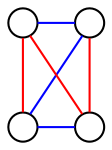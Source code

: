 
graph G {
	node [label="", shape=circle, width=0.2];
	
	a -- b[color=blue];
	b -- c[color=blue];
	c -- d[color=blue];
	d -- a[color=red];
	a -- c[color=red];
	b -- d[color=red];
	
	{rank=same; a,b}
	{rank=same; c,d}
}
